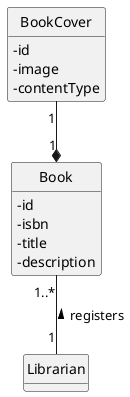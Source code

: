@startuml
'https://plantuml.com/class-diagram
skinparam classAttributeIconSize 0
hide circle
hide methods

class Librarian{}

class Book{
    - id
    - isbn
    - title
    - description
}

class BookCover {
    - id
    - image
    - contentType
}

Book "1..*" -- "1" Librarian: registers <
Book "1" *-up- "1" BookCover

@enduml
